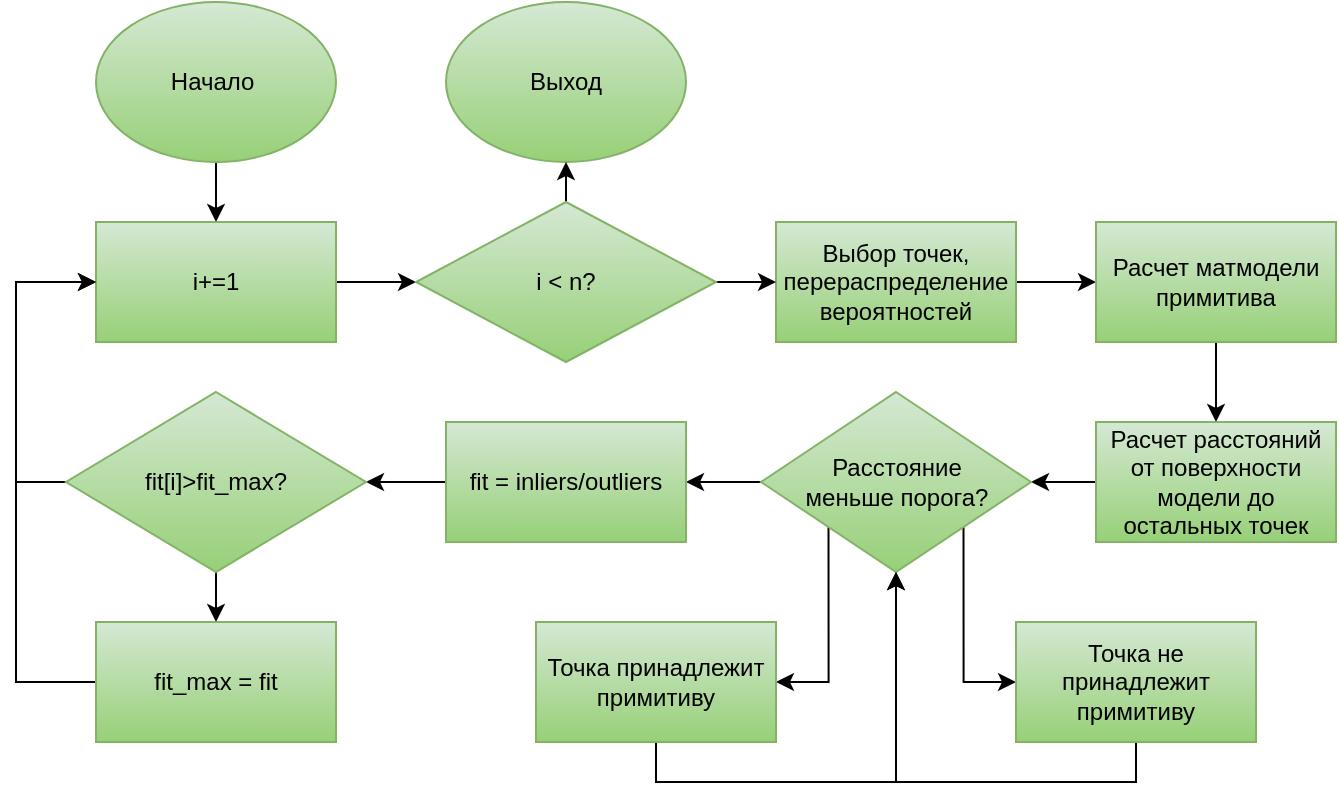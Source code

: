 <mxfile version="14.7.0" type="device"><diagram id="5bK7aPB0GMiPQ1BD72IS" name="Page-1"><mxGraphModel dx="2090" dy="643" grid="1" gridSize="10" guides="1" tooltips="1" connect="1" arrows="1" fold="1" page="1" pageScale="1" pageWidth="850" pageHeight="1100" math="0" shadow="0"><root><mxCell id="0"/><mxCell id="1" parent="0"/><mxCell id="EeK7aRc3fdcgASmesT5Y-12" style="edgeStyle=orthogonalEdgeStyle;rounded=0;orthogonalLoop=1;jettySize=auto;html=1;exitX=0.5;exitY=1;exitDx=0;exitDy=0;entryX=0.5;entryY=0;entryDx=0;entryDy=0;" edge="1" parent="1" source="X5tZUKayMrZbQrrzl14k-1" target="X5tZUKayMrZbQrrzl14k-19"><mxGeometry relative="1" as="geometry"/></mxCell><mxCell id="X5tZUKayMrZbQrrzl14k-1" value="Начало&amp;nbsp;" style="ellipse;whiteSpace=wrap;html=1;gradientColor=#97d077;fillColor=#d5e8d4;strokeColor=#82b366;" parent="1" vertex="1"><mxGeometry x="-70" y="180" width="120" height="80" as="geometry"/></mxCell><mxCell id="EeK7aRc3fdcgASmesT5Y-15" style="edgeStyle=orthogonalEdgeStyle;rounded=0;orthogonalLoop=1;jettySize=auto;html=1;exitX=1;exitY=0.5;exitDx=0;exitDy=0;entryX=0;entryY=0.5;entryDx=0;entryDy=0;" edge="1" parent="1" source="X5tZUKayMrZbQrrzl14k-3" target="X5tZUKayMrZbQrrzl14k-4"><mxGeometry relative="1" as="geometry"/></mxCell><mxCell id="X5tZUKayMrZbQrrzl14k-3" value="Выбор точек, перераспределение вероятностей" style="rounded=0;whiteSpace=wrap;html=1;gradientColor=#97d077;fillColor=#d5e8d4;strokeColor=#82b366;" parent="1" vertex="1"><mxGeometry x="270" y="290" width="120" height="60" as="geometry"/></mxCell><mxCell id="X5tZUKayMrZbQrrzl14k-28" style="edgeStyle=orthogonalEdgeStyle;rounded=0;orthogonalLoop=1;jettySize=auto;html=1;exitX=0.5;exitY=1;exitDx=0;exitDy=0;entryX=0.5;entryY=0;entryDx=0;entryDy=0;" parent="1" source="X5tZUKayMrZbQrrzl14k-4" target="X5tZUKayMrZbQrrzl14k-5" edge="1"><mxGeometry relative="1" as="geometry"/></mxCell><mxCell id="X5tZUKayMrZbQrrzl14k-4" value="Расчет матмодели примитива" style="rounded=0;whiteSpace=wrap;html=1;gradientColor=#97d077;fillColor=#d5e8d4;strokeColor=#82b366;" parent="1" vertex="1"><mxGeometry x="430" y="290" width="120" height="60" as="geometry"/></mxCell><mxCell id="EeK7aRc3fdcgASmesT5Y-16" style="edgeStyle=orthogonalEdgeStyle;rounded=0;orthogonalLoop=1;jettySize=auto;html=1;exitX=0;exitY=0.5;exitDx=0;exitDy=0;entryX=1;entryY=0.5;entryDx=0;entryDy=0;" edge="1" parent="1" source="X5tZUKayMrZbQrrzl14k-5" target="X5tZUKayMrZbQrrzl14k-7"><mxGeometry relative="1" as="geometry"/></mxCell><mxCell id="X5tZUKayMrZbQrrzl14k-5" value="Расчет расстояний от поверхности модели до остальных точек" style="rounded=0;whiteSpace=wrap;html=1;gradientColor=#97d077;fillColor=#d5e8d4;strokeColor=#82b366;" parent="1" vertex="1"><mxGeometry x="430" y="390" width="120" height="60" as="geometry"/></mxCell><mxCell id="EeK7aRc3fdcgASmesT5Y-3" style="edgeStyle=orthogonalEdgeStyle;rounded=0;orthogonalLoop=1;jettySize=auto;html=1;exitX=1;exitY=1;exitDx=0;exitDy=0;entryX=0;entryY=0.5;entryDx=0;entryDy=0;" edge="1" parent="1" source="X5tZUKayMrZbQrrzl14k-7" target="X5tZUKayMrZbQrrzl14k-8"><mxGeometry relative="1" as="geometry"/></mxCell><mxCell id="EeK7aRc3fdcgASmesT5Y-4" style="edgeStyle=orthogonalEdgeStyle;rounded=0;orthogonalLoop=1;jettySize=auto;html=1;exitX=0;exitY=1;exitDx=0;exitDy=0;entryX=1;entryY=0.5;entryDx=0;entryDy=0;" edge="1" parent="1" source="X5tZUKayMrZbQrrzl14k-7" target="X5tZUKayMrZbQrrzl14k-9"><mxGeometry relative="1" as="geometry"/></mxCell><mxCell id="EeK7aRc3fdcgASmesT5Y-7" style="edgeStyle=orthogonalEdgeStyle;rounded=0;orthogonalLoop=1;jettySize=auto;html=1;exitX=0;exitY=0.5;exitDx=0;exitDy=0;entryX=1;entryY=0.5;entryDx=0;entryDy=0;" edge="1" parent="1" source="X5tZUKayMrZbQrrzl14k-7" target="X5tZUKayMrZbQrrzl14k-18"><mxGeometry relative="1" as="geometry"/></mxCell><mxCell id="X5tZUKayMrZbQrrzl14k-7" value="Расстояние &lt;br&gt;меньше порога?" style="rhombus;whiteSpace=wrap;html=1;gradientColor=#97d077;fillColor=#d5e8d4;strokeColor=#82b366;" parent="1" vertex="1"><mxGeometry x="262.5" y="375" width="135" height="90" as="geometry"/></mxCell><mxCell id="EeK7aRc3fdcgASmesT5Y-6" style="edgeStyle=orthogonalEdgeStyle;rounded=0;orthogonalLoop=1;jettySize=auto;html=1;exitX=0.5;exitY=1;exitDx=0;exitDy=0;entryX=0.5;entryY=1;entryDx=0;entryDy=0;" edge="1" parent="1" source="X5tZUKayMrZbQrrzl14k-8" target="X5tZUKayMrZbQrrzl14k-7"><mxGeometry relative="1" as="geometry"/></mxCell><mxCell id="X5tZUKayMrZbQrrzl14k-8" value="Точка не принадлежит примитиву" style="rounded=0;whiteSpace=wrap;html=1;gradientColor=#97d077;fillColor=#d5e8d4;strokeColor=#82b366;" parent="1" vertex="1"><mxGeometry x="390" y="490" width="120" height="60" as="geometry"/></mxCell><mxCell id="EeK7aRc3fdcgASmesT5Y-5" style="edgeStyle=orthogonalEdgeStyle;rounded=0;orthogonalLoop=1;jettySize=auto;html=1;exitX=0.5;exitY=1;exitDx=0;exitDy=0;entryX=0.5;entryY=1;entryDx=0;entryDy=0;" edge="1" parent="1" source="X5tZUKayMrZbQrrzl14k-9" target="X5tZUKayMrZbQrrzl14k-7"><mxGeometry relative="1" as="geometry"/></mxCell><mxCell id="X5tZUKayMrZbQrrzl14k-9" value="Точка принадлежит примитиву" style="rounded=0;whiteSpace=wrap;html=1;gradientColor=#97d077;fillColor=#d5e8d4;strokeColor=#82b366;" parent="1" vertex="1"><mxGeometry x="150" y="490" width="120" height="60" as="geometry"/></mxCell><mxCell id="EeK7aRc3fdcgASmesT5Y-8" style="edgeStyle=orthogonalEdgeStyle;rounded=0;orthogonalLoop=1;jettySize=auto;html=1;exitX=0;exitY=0.5;exitDx=0;exitDy=0;entryX=1;entryY=0.5;entryDx=0;entryDy=0;" edge="1" parent="1" source="X5tZUKayMrZbQrrzl14k-18" target="X5tZUKayMrZbQrrzl14k-21"><mxGeometry relative="1" as="geometry"/></mxCell><mxCell id="X5tZUKayMrZbQrrzl14k-18" value="fit = inliers/outliers" style="rounded=0;whiteSpace=wrap;html=1;gradientColor=#97d077;fillColor=#d5e8d4;strokeColor=#82b366;" parent="1" vertex="1"><mxGeometry x="105" y="390" width="120" height="60" as="geometry"/></mxCell><mxCell id="EeK7aRc3fdcgASmesT5Y-13" style="edgeStyle=orthogonalEdgeStyle;rounded=0;orthogonalLoop=1;jettySize=auto;html=1;exitX=1;exitY=0.5;exitDx=0;exitDy=0;entryX=0;entryY=0.5;entryDx=0;entryDy=0;" edge="1" parent="1" source="X5tZUKayMrZbQrrzl14k-19" target="X5tZUKayMrZbQrrzl14k-24"><mxGeometry relative="1" as="geometry"/></mxCell><mxCell id="X5tZUKayMrZbQrrzl14k-19" value="i+=1" style="rounded=0;whiteSpace=wrap;html=1;fillColor=#d5e8d4;gradientColor=#97d077;strokeColor=#82b366;" parent="1" vertex="1"><mxGeometry x="-70" y="290" width="120" height="60" as="geometry"/></mxCell><mxCell id="X5tZUKayMrZbQrrzl14k-36" style="edgeStyle=orthogonalEdgeStyle;rounded=0;orthogonalLoop=1;jettySize=auto;html=1;exitX=0.5;exitY=1;exitDx=0;exitDy=0;entryX=0.5;entryY=0;entryDx=0;entryDy=0;" parent="1" source="X5tZUKayMrZbQrrzl14k-21" target="X5tZUKayMrZbQrrzl14k-22" edge="1"><mxGeometry relative="1" as="geometry"/></mxCell><mxCell id="EeK7aRc3fdcgASmesT5Y-17" style="edgeStyle=orthogonalEdgeStyle;rounded=0;orthogonalLoop=1;jettySize=auto;html=1;exitX=0;exitY=0.5;exitDx=0;exitDy=0;entryX=0;entryY=0.5;entryDx=0;entryDy=0;" edge="1" parent="1" source="X5tZUKayMrZbQrrzl14k-21" target="X5tZUKayMrZbQrrzl14k-19"><mxGeometry relative="1" as="geometry"><Array as="points"><mxPoint x="-110" y="420"/><mxPoint x="-110" y="320"/></Array></mxGeometry></mxCell><mxCell id="X5tZUKayMrZbQrrzl14k-21" value="fit[i]&amp;gt;fit_max?" style="rhombus;whiteSpace=wrap;html=1;fillColor=#d5e8d4;gradientColor=#97d077;strokeColor=#82b366;" parent="1" vertex="1"><mxGeometry x="-85" y="375" width="150" height="90" as="geometry"/></mxCell><mxCell id="EeK7aRc3fdcgASmesT5Y-18" style="edgeStyle=orthogonalEdgeStyle;rounded=0;orthogonalLoop=1;jettySize=auto;html=1;exitX=0;exitY=0.5;exitDx=0;exitDy=0;entryX=0;entryY=0.5;entryDx=0;entryDy=0;" edge="1" parent="1" source="X5tZUKayMrZbQrrzl14k-22" target="X5tZUKayMrZbQrrzl14k-19"><mxGeometry relative="1" as="geometry"><Array as="points"><mxPoint x="-110" y="520"/><mxPoint x="-110" y="320"/></Array></mxGeometry></mxCell><mxCell id="X5tZUKayMrZbQrrzl14k-22" value="fit_max = fit" style="rounded=0;whiteSpace=wrap;html=1;fillColor=#d5e8d4;gradientColor=#97d077;strokeColor=#82b366;" parent="1" vertex="1"><mxGeometry x="-70" y="490" width="120" height="60" as="geometry"/></mxCell><mxCell id="X5tZUKayMrZbQrrzl14k-23" value="Выход" style="ellipse;whiteSpace=wrap;html=1;fillColor=#d5e8d4;gradientColor=#97d077;strokeColor=#82b366;" parent="1" vertex="1"><mxGeometry x="105" y="180" width="120" height="80" as="geometry"/></mxCell><mxCell id="EeK7aRc3fdcgASmesT5Y-14" style="edgeStyle=orthogonalEdgeStyle;rounded=0;orthogonalLoop=1;jettySize=auto;html=1;exitX=1;exitY=0.5;exitDx=0;exitDy=0;entryX=0;entryY=0.5;entryDx=0;entryDy=0;" edge="1" parent="1" source="X5tZUKayMrZbQrrzl14k-24" target="X5tZUKayMrZbQrrzl14k-3"><mxGeometry relative="1" as="geometry"/></mxCell><mxCell id="EeK7aRc3fdcgASmesT5Y-19" style="edgeStyle=orthogonalEdgeStyle;rounded=0;orthogonalLoop=1;jettySize=auto;html=1;exitX=0.5;exitY=0;exitDx=0;exitDy=0;entryX=0.5;entryY=1;entryDx=0;entryDy=0;" edge="1" parent="1" source="X5tZUKayMrZbQrrzl14k-24" target="X5tZUKayMrZbQrrzl14k-23"><mxGeometry relative="1" as="geometry"/></mxCell><mxCell id="X5tZUKayMrZbQrrzl14k-24" value="i &amp;lt; n?" style="rhombus;whiteSpace=wrap;html=1;fillColor=#d5e8d4;gradientColor=#97d077;strokeColor=#82b366;" parent="1" vertex="1"><mxGeometry x="90" y="280" width="150" height="80" as="geometry"/></mxCell></root></mxGraphModel></diagram></mxfile>